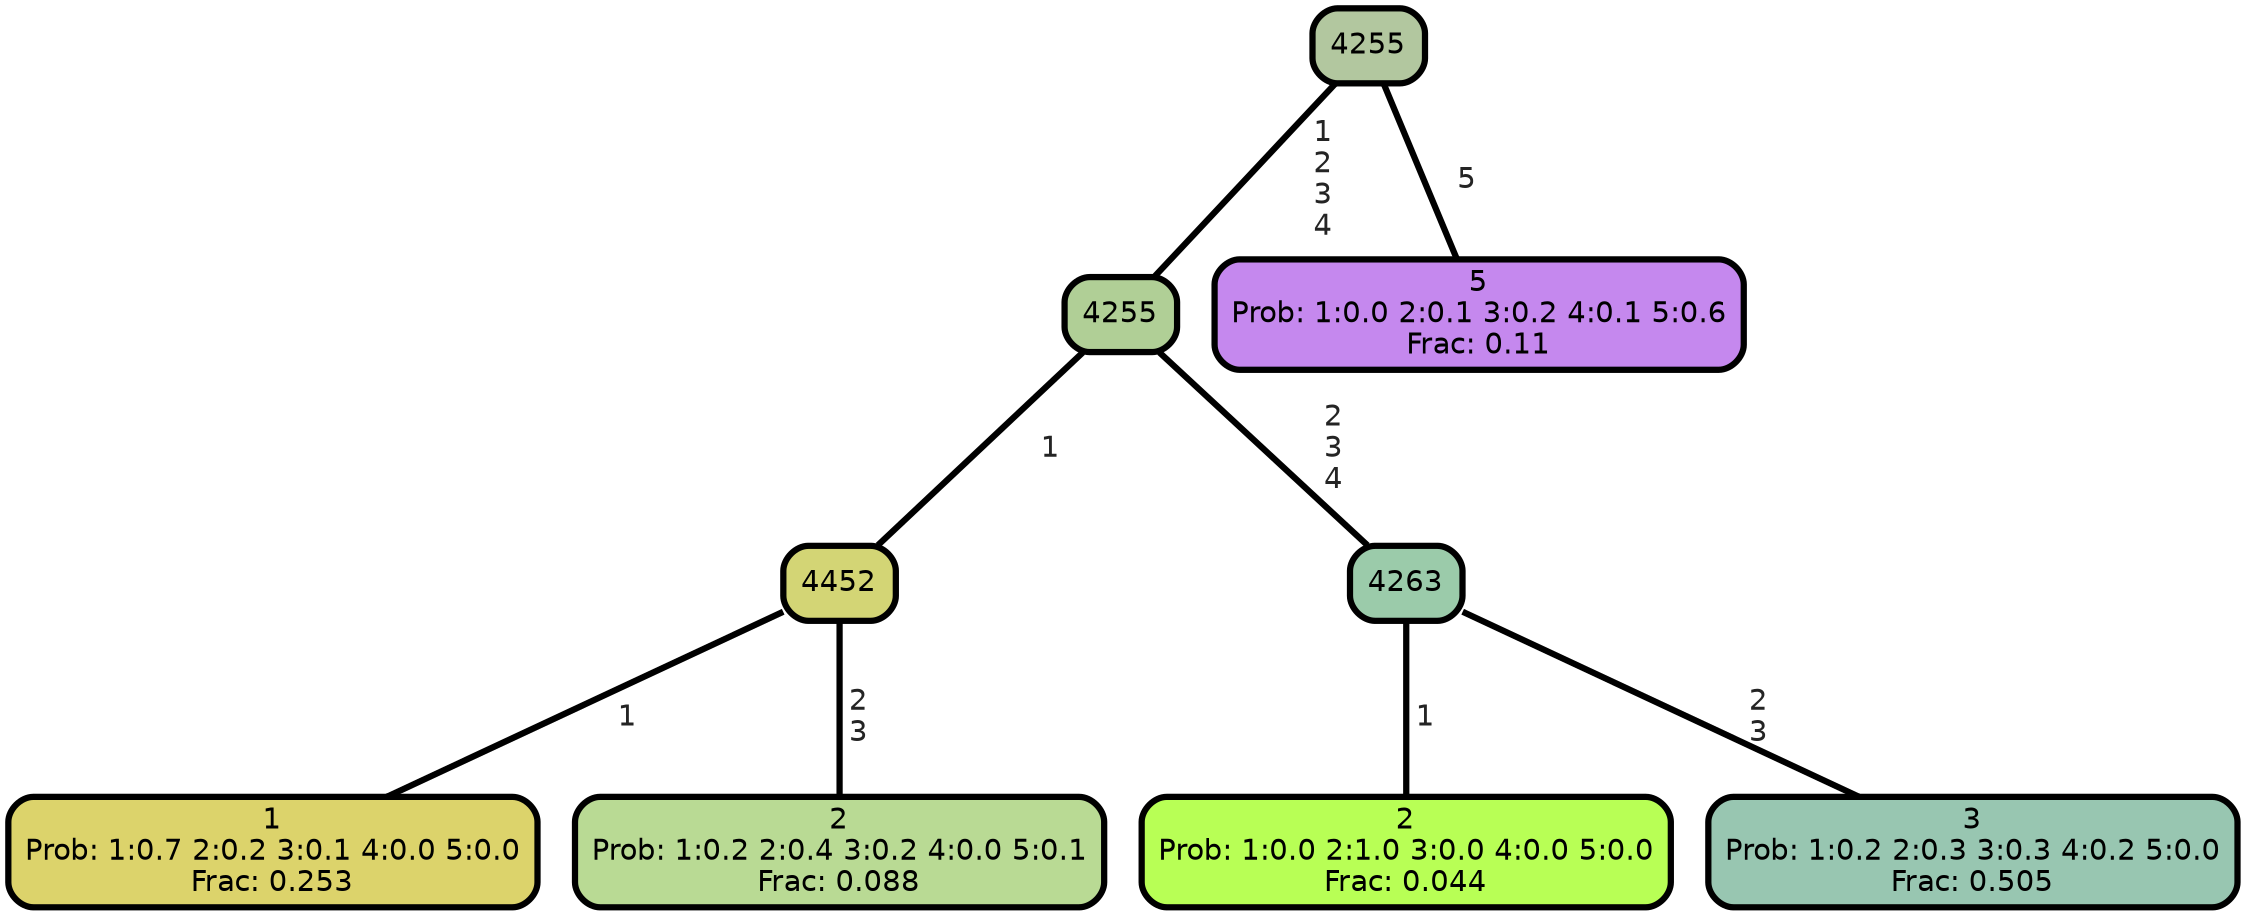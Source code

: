 graph Tree {
node [shape=box, style="filled, rounded",color="black",penwidth="3",fontcolor="black",                 fontname=helvetica] ;
graph [ranksep="0 equally", splines=straight,                 bgcolor=transparent, dpi=200] ;
edge [fontname=helvetica, fontweight=bold,fontcolor=grey14,color=black] ;
0 [label="1
Prob: 1:0.7 2:0.2 3:0.1 4:0.0 5:0.0
Frac: 0.253", fillcolor="#dcd36b"] ;
1 [label="4452", fillcolor="#d3d575"] ;
2 [label="2
Prob: 1:0.2 2:0.4 3:0.2 4:0.0 5:0.1
Frac: 0.088", fillcolor="#b9da94"] ;
3 [label="4255", fillcolor="#b0cf96"] ;
4 [label="2
Prob: 1:0.0 2:1.0 3:0.0 4:0.0 5:0.0
Frac: 0.044", fillcolor="#b8ff55"] ;
5 [label="4263", fillcolor="#9bcbaa"] ;
6 [label="3
Prob: 1:0.2 2:0.3 3:0.3 4:0.2 5:0.0
Frac: 0.505", fillcolor="#98c6b1"] ;
7 [label="4255", fillcolor="#b2c79f"] ;
8 [label="5
Prob: 1:0.0 2:0.1 3:0.2 4:0.1 5:0.6
Frac: 0.11", fillcolor="#c588ee"] ;
1 -- 0 [label=" 1",penwidth=3] ;
1 -- 2 [label=" 2\n 3",penwidth=3] ;
3 -- 1 [label=" 1",penwidth=3] ;
3 -- 5 [label=" 2\n 3\n 4",penwidth=3] ;
5 -- 4 [label=" 1",penwidth=3] ;
5 -- 6 [label=" 2\n 3",penwidth=3] ;
7 -- 3 [label=" 1\n 2\n 3\n 4",penwidth=3] ;
7 -- 8 [label=" 5",penwidth=3] ;
{rank = same;}}
